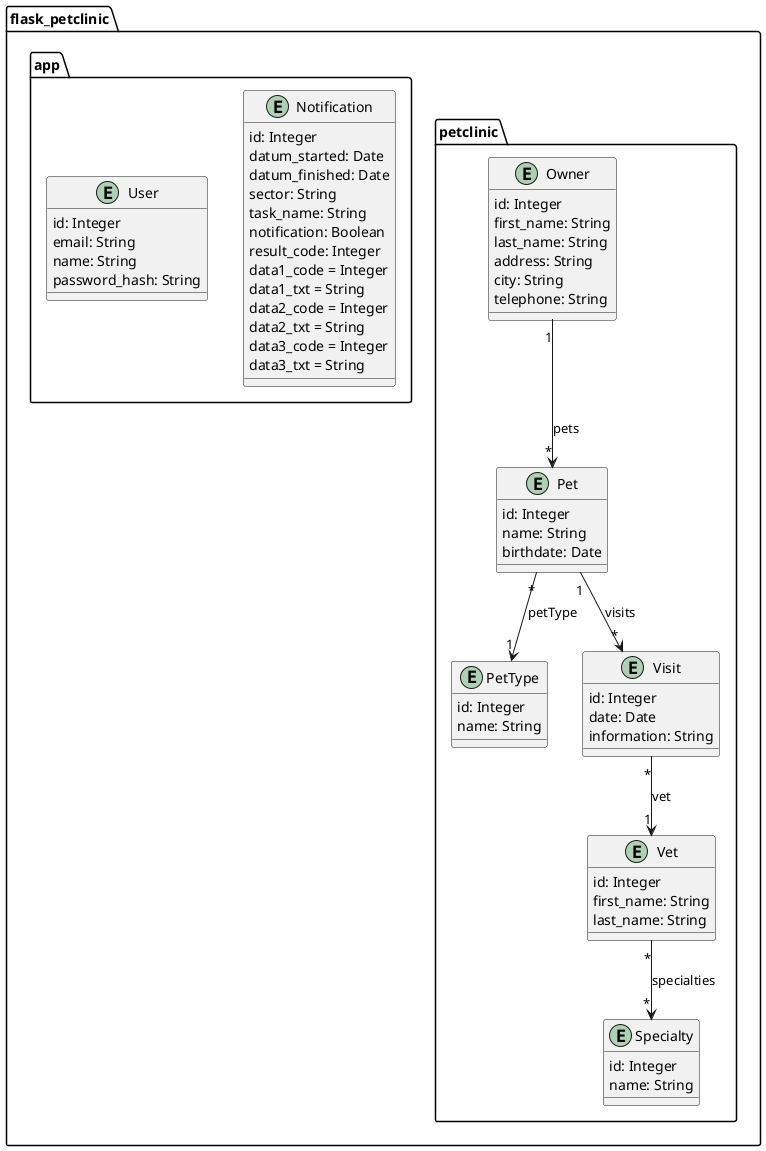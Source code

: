 @startuml
' left to right direction

package flask_petclinic {

   package petclinic {

        entity Owner {
            id: Integer
            first_name: String
            last_name: String
            address: String
            city: String
            telephone: String
        }

        entity Pet {
            id: Integer
            name: String
            birthdate: Date
        }

        entity PetType {
            id: Integer
            name: String
        }

        entity Visit {
            id: Integer
            date: Date
            information: String
        }

        entity Vet {
            id: Integer
            first_name: String
            last_name: String
        }

        entity Specialty {
            id: Integer
            name: String
        }

        Owner "1" --> "*"  Pet: pets
        Pet "*" --> "1" PetType: petType
        Pet "1" --> "*" Visit: visits
        Visit "*" --> "1" Vet: vet
        Vet "*" --> "*" Specialty: specialties
    }

    package app {

        entity Notification {
            id: Integer
            datum_started: Date
            datum_finished: Date
            sector: String
            task_name: String
            notification: Boolean
            result_code: Integer
            data1_code = Integer
            data1_txt = String
            data2_code = Integer
            data2_txt = String
            data3_code = Integer
            data3_txt = String
        }

        entity User {
            id: Integer
            email: String
            name: String
            password_hash: String
        }
    }

}

@enduml
